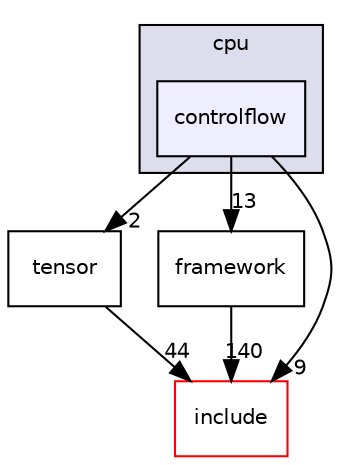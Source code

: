 digraph "onnxruntime/onnxruntime/core/providers/cpu/controlflow" {
  compound=true
  node [ fontsize="10", fontname="Helvetica"];
  edge [ labelfontsize="10", labelfontname="Helvetica"];
  subgraph clusterdir_3683cb2698e6daed4ebbd4c1d451f237 {
    graph [ bgcolor="#ddddee", pencolor="black", label="cpu" fontname="Helvetica", fontsize="10", URL="dir_3683cb2698e6daed4ebbd4c1d451f237.html"]
  dir_011b854fad1d517b29b8b395a778d00a [shape=box, label="controlflow", style="filled", fillcolor="#eeeeff", pencolor="black", URL="dir_011b854fad1d517b29b8b395a778d00a.html"];
  }
  dir_7d26c658b0bb1c0d69da41994bff74c9 [shape=box label="tensor" URL="dir_7d26c658b0bb1c0d69da41994bff74c9.html"];
  dir_1b4a698a764d4f86e6ae1764e7f37a99 [shape=box label="framework" URL="dir_1b4a698a764d4f86e6ae1764e7f37a99.html"];
  dir_f44f875884e6b767c5658db22ccaab42 [shape=box label="include" fillcolor="white" style="filled" color="red" URL="dir_f44f875884e6b767c5658db22ccaab42.html"];
  dir_7d26c658b0bb1c0d69da41994bff74c9->dir_f44f875884e6b767c5658db22ccaab42 [headlabel="44", labeldistance=1.5 headhref="dir_000034_000008.html"];
  dir_011b854fad1d517b29b8b395a778d00a->dir_7d26c658b0bb1c0d69da41994bff74c9 [headlabel="2", labeldistance=1.5 headhref="dir_000048_000034.html"];
  dir_011b854fad1d517b29b8b395a778d00a->dir_1b4a698a764d4f86e6ae1764e7f37a99 [headlabel="13", labeldistance=1.5 headhref="dir_000048_000032.html"];
  dir_011b854fad1d517b29b8b395a778d00a->dir_f44f875884e6b767c5658db22ccaab42 [headlabel="9", labeldistance=1.5 headhref="dir_000048_000008.html"];
  dir_1b4a698a764d4f86e6ae1764e7f37a99->dir_f44f875884e6b767c5658db22ccaab42 [headlabel="140", labeldistance=1.5 headhref="dir_000032_000008.html"];
}
